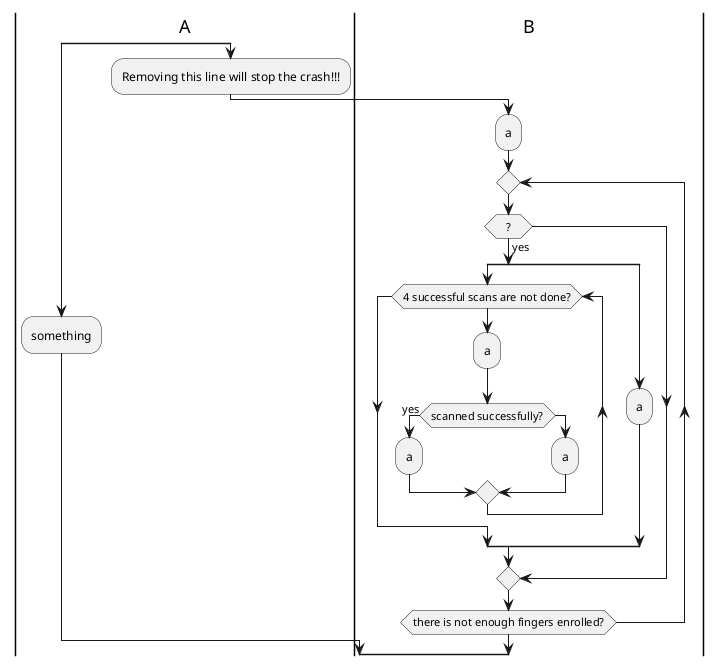 {
  "sha1": "bebdbb20rc4c7fsf4fjit3ch2ko8h5q",
  "insertion": {
    "when": "2024-05-30T20:48:22.074Z",
    "url": "https://github.com/plantuml/plantuml/issues/202",
    "user": "plantuml@gmail.com"
  }
}
@startuml

|A|


split
    :something;
split again
    :Removing this line will stop the crash!!!;
    
    |B|
    
    :a;
    repeat
        
        if(?) then (yes)
            split
                while (4 successful scans are not done?)
                    :a;
                    if(scanned successfully?) then (yes)
                        :a;
                    else
                        :a;
                    endif
                endwhile
            split again
                :a;
            end split
        endif
    repeat while(there is not enough fingers enrolled?)
end split

@enduml
